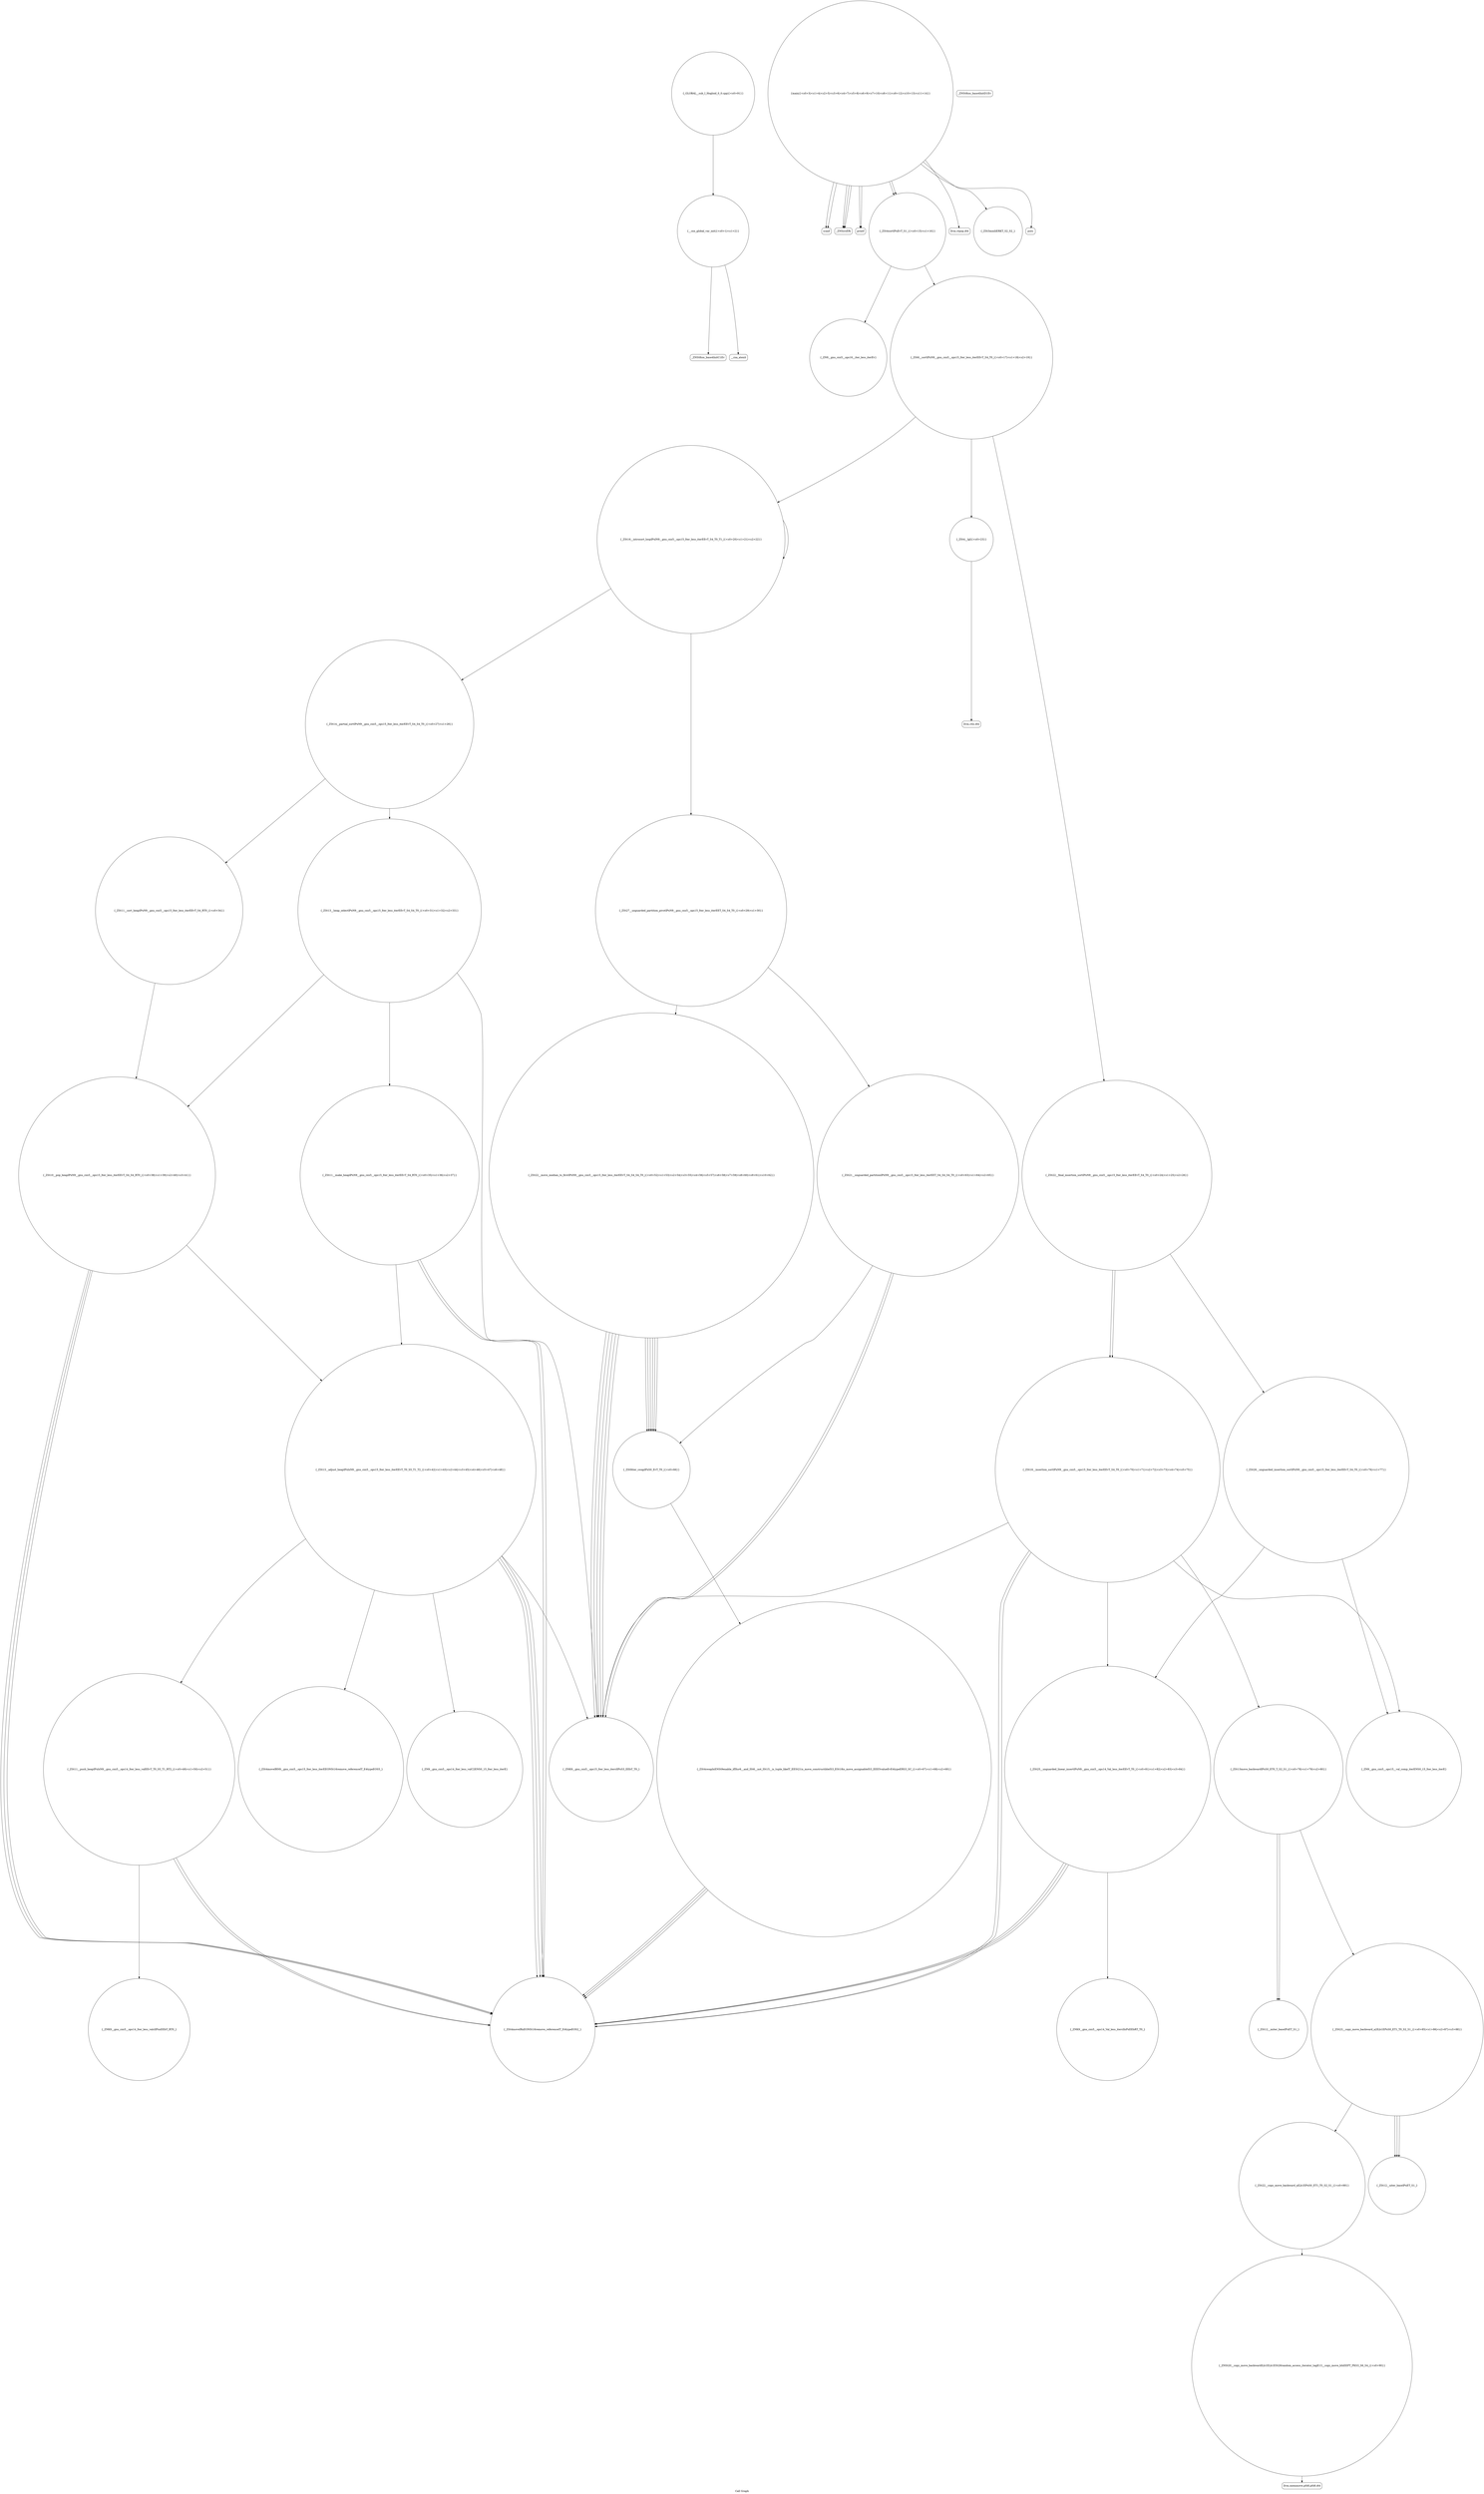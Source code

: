 digraph "Call Graph" {
	label="Call Graph";

	Node0x563888fb3820 [shape=record,shape=circle,label="{__cxx_global_var_init|{<s0>1|<s1>2}}"];
	Node0x563888fb3820:s0 -> Node0x563888fb38a0[color=black];
	Node0x563888fb3820:s1 -> Node0x563888fb39a0[color=black];
	Node0x563888fb4ea0 [shape=record,shape=Mrecord,label="{llvm.memmove.p0i8.p0i8.i64}"];
	Node0x563888fb3ba0 [shape=record,shape=Mrecord,label="{scanf}"];
	Node0x563888fb3f20 [shape=record,shape=circle,label="{_ZSt16__introsort_loopIPxlN9__gnu_cxx5__ops15_Iter_less_iterEEvT_S4_T0_T1_|{<s0>20|<s1>21|<s2>22}}"];
	Node0x563888fb3f20:s0 -> Node0x563888fb40a0[color=black];
	Node0x563888fb3f20:s1 -> Node0x563888fb4120[color=black];
	Node0x563888fb3f20:s2 -> Node0x563888fb3f20[color=black];
	Node0x563888fb42a0 [shape=record,shape=circle,label="{_ZSt11__make_heapIPxN9__gnu_cxx5__ops15_Iter_less_iterEEvT_S4_RT0_|{<s0>35|<s1>36|<s2>37}}"];
	Node0x563888fb42a0:s0 -> Node0x563888fb4420[color=black];
	Node0x563888fb42a0:s1 -> Node0x563888fb4420[color=black];
	Node0x563888fb42a0:s2 -> Node0x563888fb44a0[color=black];
	Node0x563888fb4620 [shape=record,shape=circle,label="{_ZSt11__push_heapIPxlxN9__gnu_cxx5__ops14_Iter_less_valEEvT_T0_S5_T1_RT2_|{<s0>49|<s1>50|<s2>51}}"];
	Node0x563888fb4620:s0 -> Node0x563888fb46a0[color=black];
	Node0x563888fb4620:s1 -> Node0x563888fb4420[color=black];
	Node0x563888fb4620:s2 -> Node0x563888fb4420[color=black];
	Node0x563888fb49a0 [shape=record,shape=circle,label="{_ZSt16__insertion_sortIPxN9__gnu_cxx5__ops15_Iter_less_iterEEvT_S4_T0_|{<s0>70|<s1>71|<s2>72|<s3>73|<s4>74|<s5>75}}"];
	Node0x563888fb49a0:s0 -> Node0x563888fb4320[color=black];
	Node0x563888fb49a0:s1 -> Node0x563888fb4420[color=black];
	Node0x563888fb49a0:s2 -> Node0x563888fb4aa0[color=black];
	Node0x563888fb49a0:s3 -> Node0x563888fb4420[color=black];
	Node0x563888fb49a0:s4 -> Node0x563888fb4ba0[color=black];
	Node0x563888fb49a0:s5 -> Node0x563888fb4b20[color=black];
	Node0x563888fb4d20 [shape=record,shape=circle,label="{_ZSt22__copy_move_backward_aILb1EPxS0_ET1_T0_S2_S1_|{<s0>89}}"];
	Node0x563888fb4d20:s0 -> Node0x563888fb4e20[color=black];
	Node0x563888fb3a20 [shape=record,shape=circle,label="{main|{<s0>3|<s1>4|<s2>5|<s3>6|<s4>7|<s5>8|<s6>9|<s7>10|<s8>11|<s9>12|<s10>13|<s11>14}}"];
	Node0x563888fb3a20:s0 -> Node0x563888fb3aa0[color=black];
	Node0x563888fb3a20:s1 -> Node0x563888fb3b20[color=black];
	Node0x563888fb3a20:s2 -> Node0x563888fb3aa0[color=black];
	Node0x563888fb3a20:s3 -> Node0x563888fb3aa0[color=black];
	Node0x563888fb3a20:s4 -> Node0x563888fb3ba0[color=black];
	Node0x563888fb3a20:s5 -> Node0x563888fb3ba0[color=black];
	Node0x563888fb3a20:s6 -> Node0x563888fb3c20[color=black];
	Node0x563888fb3a20:s7 -> Node0x563888fb3c20[color=black];
	Node0x563888fb3a20:s8 -> Node0x563888fb3d20[color=black];
	Node0x563888fb3a20:s9 -> Node0x563888fb3ca0[color=black];
	Node0x563888fb3a20:s10 -> Node0x563888fb3da0[color=black];
	Node0x563888fb3a20:s11 -> Node0x563888fb3b20[color=black];
	Node0x563888fb3da0 [shape=record,shape=Mrecord,label="{puts}"];
	Node0x563888fb4120 [shape=record,shape=circle,label="{_ZSt27__unguarded_partition_pivotIPxN9__gnu_cxx5__ops15_Iter_less_iterEET_S4_S4_T0_|{<s0>29|<s1>30}}"];
	Node0x563888fb4120:s0 -> Node0x563888fb4720[color=black];
	Node0x563888fb4120:s1 -> Node0x563888fb47a0[color=black];
	Node0x563888fb44a0 [shape=record,shape=circle,label="{_ZSt13__adjust_heapIPxlxN9__gnu_cxx5__ops15_Iter_less_iterEEvT_T0_S5_T1_T2_|{<s0>42|<s1>43|<s2>44|<s3>45|<s4>46|<s5>47|<s6>48}}"];
	Node0x563888fb44a0:s0 -> Node0x563888fb4320[color=black];
	Node0x563888fb44a0:s1 -> Node0x563888fb4420[color=black];
	Node0x563888fb44a0:s2 -> Node0x563888fb4420[color=black];
	Node0x563888fb44a0:s3 -> Node0x563888fb4520[color=black];
	Node0x563888fb44a0:s4 -> Node0x563888fb45a0[color=black];
	Node0x563888fb44a0:s5 -> Node0x563888fb4420[color=black];
	Node0x563888fb44a0:s6 -> Node0x563888fb4620[color=black];
	Node0x563888fb4820 [shape=record,shape=circle,label="{_ZSt9iter_swapIPxS0_EvT_T0_|{<s0>66}}"];
	Node0x563888fb4820:s0 -> Node0x563888fb48a0[color=black];
	Node0x563888fb4ba0 [shape=record,shape=circle,label="{_ZN9__gnu_cxx5__ops15__val_comp_iterENS0_15_Iter_less_iterE}"];
	Node0x563888fb38a0 [shape=record,shape=Mrecord,label="{_ZNSt8ios_base4InitC1Ev}"];
	Node0x563888fb4f20 [shape=record,shape=circle,label="{_ZNK9__gnu_cxx5__ops14_Val_less_iterclIxPxEEbRT_T0_}"];
	Node0x563888fb3c20 [shape=record,shape=circle,label="{_ZSt4sortIPxEvT_S1_|{<s0>15|<s1>16}}"];
	Node0x563888fb3c20:s0 -> Node0x563888fb3ea0[color=black];
	Node0x563888fb3c20:s1 -> Node0x563888fb3e20[color=black];
	Node0x563888fb3fa0 [shape=record,shape=circle,label="{_ZSt4__lgl|{<s0>23}}"];
	Node0x563888fb3fa0:s0 -> Node0x563888fb4920[color=black];
	Node0x563888fb4320 [shape=record,shape=circle,label="{_ZNK9__gnu_cxx5__ops15_Iter_less_iterclIPxS3_EEbT_T0_}"];
	Node0x563888fb46a0 [shape=record,shape=circle,label="{_ZNK9__gnu_cxx5__ops14_Iter_less_valclIPxxEEbT_RT0_}"];
	Node0x563888fb4a20 [shape=record,shape=circle,label="{_ZSt26__unguarded_insertion_sortIPxN9__gnu_cxx5__ops15_Iter_less_iterEEvT_S4_T0_|{<s0>76|<s1>77}}"];
	Node0x563888fb4a20:s0 -> Node0x563888fb4ba0[color=black];
	Node0x563888fb4a20:s1 -> Node0x563888fb4b20[color=black];
	Node0x563888fb4da0 [shape=record,shape=circle,label="{_ZSt12__niter_baseIPxET_S1_}"];
	Node0x563888fb3aa0 [shape=record,shape=Mrecord,label="{_ZNSirsERi}"];
	Node0x563888fb3e20 [shape=record,shape=circle,label="{_ZSt6__sortIPxN9__gnu_cxx5__ops15_Iter_less_iterEEvT_S4_T0_|{<s0>17|<s1>18|<s2>19}}"];
	Node0x563888fb3e20:s0 -> Node0x563888fb3fa0[color=black];
	Node0x563888fb3e20:s1 -> Node0x563888fb3f20[color=black];
	Node0x563888fb3e20:s2 -> Node0x563888fb4020[color=black];
	Node0x563888fb41a0 [shape=record,shape=circle,label="{_ZSt13__heap_selectIPxN9__gnu_cxx5__ops15_Iter_less_iterEEvT_S4_S4_T0_|{<s0>31|<s1>32|<s2>33}}"];
	Node0x563888fb41a0:s0 -> Node0x563888fb42a0[color=black];
	Node0x563888fb41a0:s1 -> Node0x563888fb4320[color=black];
	Node0x563888fb41a0:s2 -> Node0x563888fb43a0[color=black];
	Node0x563888fb4520 [shape=record,shape=circle,label="{_ZSt4moveIRN9__gnu_cxx5__ops15_Iter_less_iterEEONSt16remove_referenceIT_E4typeEOS5_}"];
	Node0x563888fb48a0 [shape=record,shape=circle,label="{_ZSt4swapIxENSt9enable_ifIXsr6__and_ISt6__not_ISt15__is_tuple_likeIT_EESt21is_move_constructibleIS3_ESt18is_move_assignableIS3_EEE5valueEvE4typeERS3_SC_|{<s0>67|<s1>68|<s2>69}}"];
	Node0x563888fb48a0:s0 -> Node0x563888fb4420[color=black];
	Node0x563888fb48a0:s1 -> Node0x563888fb4420[color=black];
	Node0x563888fb48a0:s2 -> Node0x563888fb4420[color=black];
	Node0x563888fb4c20 [shape=record,shape=circle,label="{_ZSt23__copy_move_backward_a2ILb1EPxS0_ET1_T0_S2_S1_|{<s0>85|<s1>86|<s2>87|<s3>88}}"];
	Node0x563888fb4c20:s0 -> Node0x563888fb4da0[color=black];
	Node0x563888fb4c20:s1 -> Node0x563888fb4da0[color=black];
	Node0x563888fb4c20:s2 -> Node0x563888fb4da0[color=black];
	Node0x563888fb4c20:s3 -> Node0x563888fb4d20[color=black];
	Node0x563888fb3920 [shape=record,shape=Mrecord,label="{_ZNSt8ios_base4InitD1Ev}"];
	Node0x563888fb4fa0 [shape=record,shape=circle,label="{_GLOBAL__sub_I_Hogloid_0_0.cpp|{<s0>91}}"];
	Node0x563888fb4fa0:s0 -> Node0x563888fb3820[color=black];
	Node0x563888fb3ca0 [shape=record,shape=circle,label="{_ZSt3minIiERKT_S2_S2_}"];
	Node0x563888fb4020 [shape=record,shape=circle,label="{_ZSt22__final_insertion_sortIPxN9__gnu_cxx5__ops15_Iter_less_iterEEvT_S4_T0_|{<s0>24|<s1>25|<s2>26}}"];
	Node0x563888fb4020:s0 -> Node0x563888fb49a0[color=black];
	Node0x563888fb4020:s1 -> Node0x563888fb4a20[color=black];
	Node0x563888fb4020:s2 -> Node0x563888fb49a0[color=black];
	Node0x563888fb43a0 [shape=record,shape=circle,label="{_ZSt10__pop_heapIPxN9__gnu_cxx5__ops15_Iter_less_iterEEvT_S4_S4_RT0_|{<s0>38|<s1>39|<s2>40|<s3>41}}"];
	Node0x563888fb43a0:s0 -> Node0x563888fb4420[color=black];
	Node0x563888fb43a0:s1 -> Node0x563888fb4420[color=black];
	Node0x563888fb43a0:s2 -> Node0x563888fb4420[color=black];
	Node0x563888fb43a0:s3 -> Node0x563888fb44a0[color=black];
	Node0x563888fb4720 [shape=record,shape=circle,label="{_ZSt22__move_median_to_firstIPxN9__gnu_cxx5__ops15_Iter_less_iterEEvT_S4_S4_S4_T0_|{<s0>52|<s1>53|<s2>54|<s3>55|<s4>56|<s5>57|<s6>58|<s7>59|<s8>60|<s9>61|<s10>62}}"];
	Node0x563888fb4720:s0 -> Node0x563888fb4320[color=black];
	Node0x563888fb4720:s1 -> Node0x563888fb4320[color=black];
	Node0x563888fb4720:s2 -> Node0x563888fb4820[color=black];
	Node0x563888fb4720:s3 -> Node0x563888fb4320[color=black];
	Node0x563888fb4720:s4 -> Node0x563888fb4820[color=black];
	Node0x563888fb4720:s5 -> Node0x563888fb4820[color=black];
	Node0x563888fb4720:s6 -> Node0x563888fb4320[color=black];
	Node0x563888fb4720:s7 -> Node0x563888fb4820[color=black];
	Node0x563888fb4720:s8 -> Node0x563888fb4320[color=black];
	Node0x563888fb4720:s9 -> Node0x563888fb4820[color=black];
	Node0x563888fb4720:s10 -> Node0x563888fb4820[color=black];
	Node0x563888fb4aa0 [shape=record,shape=circle,label="{_ZSt13move_backwardIPxS0_ET0_T_S2_S1_|{<s0>78|<s1>79|<s2>80}}"];
	Node0x563888fb4aa0:s0 -> Node0x563888fb4ca0[color=black];
	Node0x563888fb4aa0:s1 -> Node0x563888fb4ca0[color=black];
	Node0x563888fb4aa0:s2 -> Node0x563888fb4c20[color=black];
	Node0x563888fb4e20 [shape=record,shape=circle,label="{_ZNSt20__copy_move_backwardILb1ELb1ESt26random_access_iterator_tagE13__copy_move_bIxEEPT_PKS3_S6_S4_|{<s0>90}}"];
	Node0x563888fb4e20:s0 -> Node0x563888fb4ea0[color=black];
	Node0x563888fb3b20 [shape=record,shape=Mrecord,label="{printf}"];
	Node0x563888fb3ea0 [shape=record,shape=circle,label="{_ZN9__gnu_cxx5__ops16__iter_less_iterEv}"];
	Node0x563888fb4220 [shape=record,shape=circle,label="{_ZSt11__sort_heapIPxN9__gnu_cxx5__ops15_Iter_less_iterEEvT_S4_RT0_|{<s0>34}}"];
	Node0x563888fb4220:s0 -> Node0x563888fb43a0[color=black];
	Node0x563888fb45a0 [shape=record,shape=circle,label="{_ZN9__gnu_cxx5__ops14_Iter_less_valC2ENS0_15_Iter_less_iterE}"];
	Node0x563888fb4920 [shape=record,shape=Mrecord,label="{llvm.ctlz.i64}"];
	Node0x563888fb4ca0 [shape=record,shape=circle,label="{_ZSt12__miter_baseIPxET_S1_}"];
	Node0x563888fb39a0 [shape=record,shape=Mrecord,label="{__cxa_atexit}"];
	Node0x563888fb3d20 [shape=record,shape=Mrecord,label="{llvm.ctpop.i64}"];
	Node0x563888fb40a0 [shape=record,shape=circle,label="{_ZSt14__partial_sortIPxN9__gnu_cxx5__ops15_Iter_less_iterEEvT_S4_S4_T0_|{<s0>27|<s1>28}}"];
	Node0x563888fb40a0:s0 -> Node0x563888fb41a0[color=black];
	Node0x563888fb40a0:s1 -> Node0x563888fb4220[color=black];
	Node0x563888fb4420 [shape=record,shape=circle,label="{_ZSt4moveIRxEONSt16remove_referenceIT_E4typeEOS2_}"];
	Node0x563888fb47a0 [shape=record,shape=circle,label="{_ZSt21__unguarded_partitionIPxN9__gnu_cxx5__ops15_Iter_less_iterEET_S4_S4_S4_T0_|{<s0>63|<s1>64|<s2>65}}"];
	Node0x563888fb47a0:s0 -> Node0x563888fb4320[color=black];
	Node0x563888fb47a0:s1 -> Node0x563888fb4320[color=black];
	Node0x563888fb47a0:s2 -> Node0x563888fb4820[color=black];
	Node0x563888fb4b20 [shape=record,shape=circle,label="{_ZSt25__unguarded_linear_insertIPxN9__gnu_cxx5__ops14_Val_less_iterEEvT_T0_|{<s0>81|<s1>82|<s2>83|<s3>84}}"];
	Node0x563888fb4b20:s0 -> Node0x563888fb4420[color=black];
	Node0x563888fb4b20:s1 -> Node0x563888fb4f20[color=black];
	Node0x563888fb4b20:s2 -> Node0x563888fb4420[color=black];
	Node0x563888fb4b20:s3 -> Node0x563888fb4420[color=black];
}
